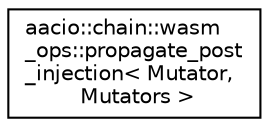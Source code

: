 digraph "Graphical Class Hierarchy"
{
  edge [fontname="Helvetica",fontsize="10",labelfontname="Helvetica",labelfontsize="10"];
  node [fontname="Helvetica",fontsize="10",shape=record];
  rankdir="LR";
  Node0 [label="aacio::chain::wasm\l_ops::propagate_post\l_injection\< Mutator,\l Mutators \>",height=0.2,width=0.4,color="black", fillcolor="white", style="filled",URL="$structaacio_1_1chain_1_1wasm__ops_1_1propagate__post__injection.html"];
}
